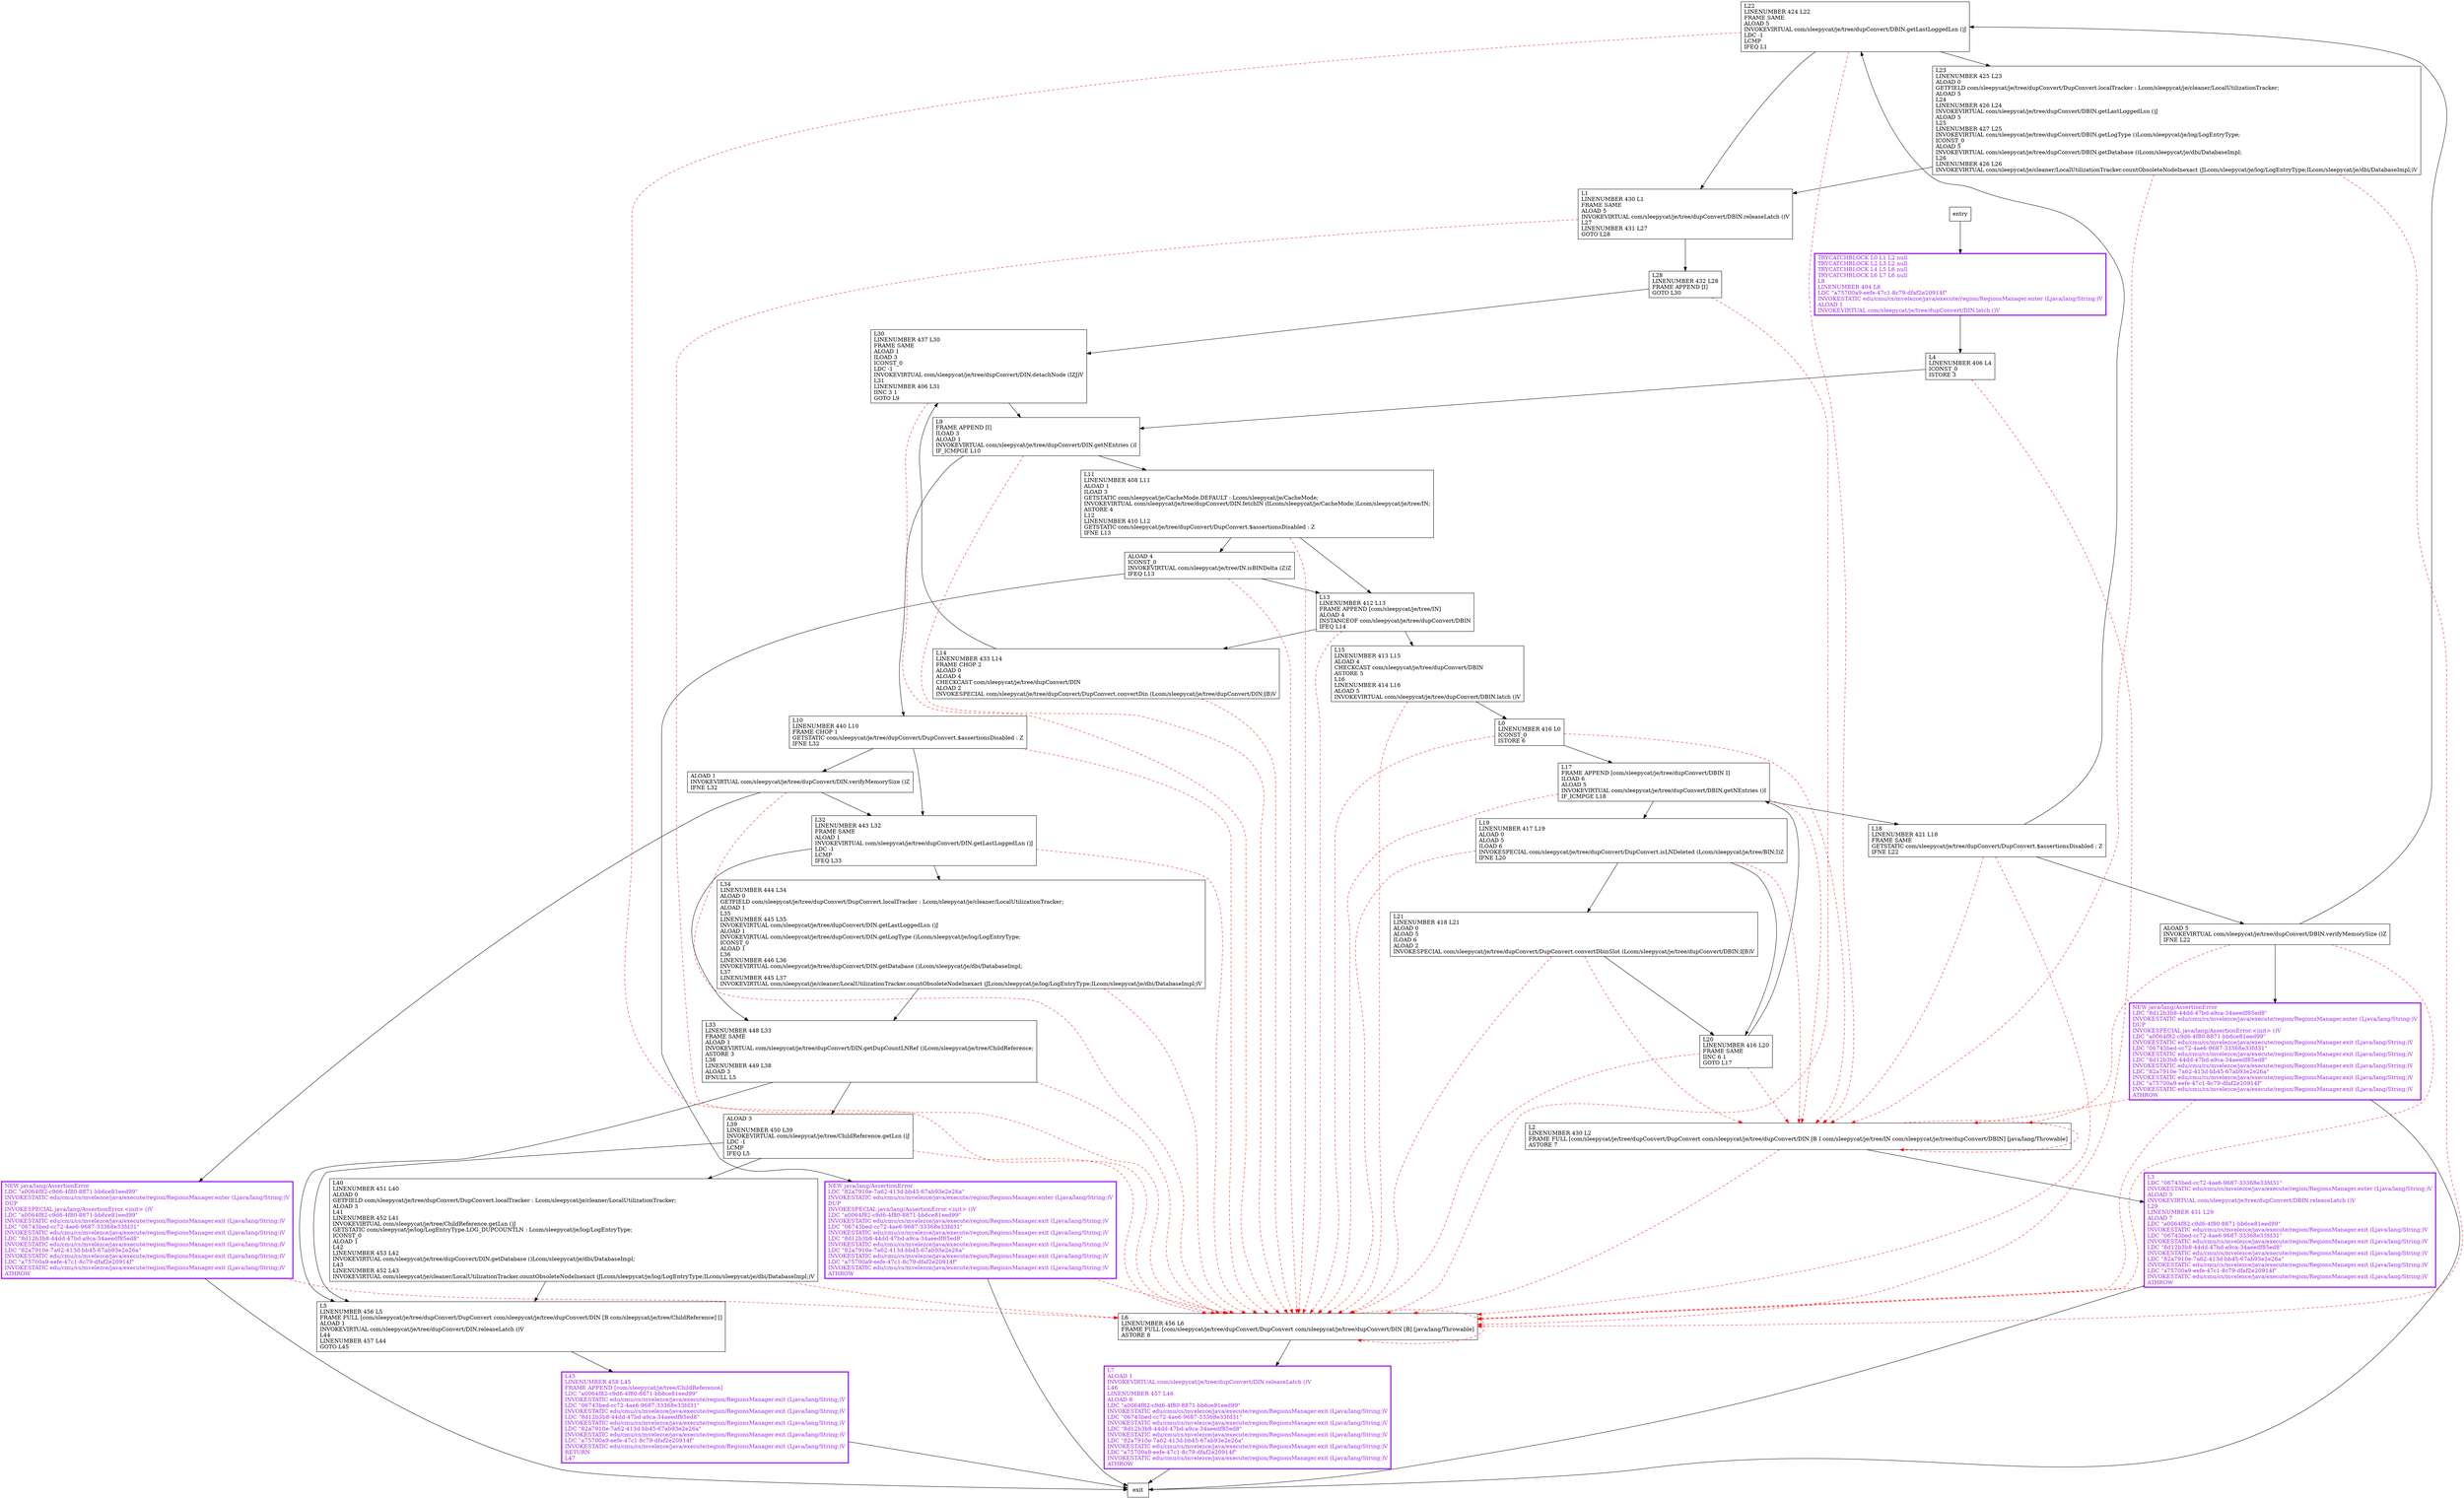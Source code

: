 digraph convertDin {
node [shape=record];
685392467 [label="L6\lLINENUMBER 456 L6\lFRAME FULL [com/sleepycat/je/tree/dupConvert/DupConvert com/sleepycat/je/tree/dupConvert/DIN [B] [java/lang/Throwable]\lASTORE 8\l"];
740019008 [label="L10\lLINENUMBER 440 L10\lFRAME CHOP 1\lGETSTATIC com/sleepycat/je/tree/dupConvert/DupConvert.$assertionsDisabled : Z\lIFNE L32\l"];
1219670620 [label="L14\lLINENUMBER 433 L14\lFRAME CHOP 2\lALOAD 0\lALOAD 4\lCHECKCAST com/sleepycat/je/tree/dupConvert/DIN\lALOAD 2\lINVOKESPECIAL com/sleepycat/je/tree/dupConvert/DupConvert.convertDin (Lcom/sleepycat/je/tree/dupConvert/DIN;[B)V\l"];
216317726 [label="L30\lLINENUMBER 437 L30\lFRAME SAME\lALOAD 1\lILOAD 3\lICONST_0\lLDC -1\lINVOKEVIRTUAL com/sleepycat/je/tree/dupConvert/DIN.detachNode (IZJ)V\lL31\lLINENUMBER 406 L31\lIINC 3 1\lGOTO L9\l"];
477942008 [label="L1\lLINENUMBER 430 L1\lFRAME SAME\lALOAD 5\lINVOKEVIRTUAL com/sleepycat/je/tree/dupConvert/DBIN.releaseLatch ()V\lL27\lLINENUMBER 431 L27\lGOTO L28\l"];
587231846 [label="L7\lALOAD 1\lINVOKEVIRTUAL com/sleepycat/je/tree/dupConvert/DIN.releaseLatch ()V\lL46\lLINENUMBER 457 L46\lALOAD 8\lLDC \"a0064f82-c9d6-4f80-8871-bb6ce81eed99\"\lINVOKESTATIC edu/cmu/cs/mvelezce/java/execute/region/RegionsManager.exit (Ljava/lang/String;)V\lLDC \"06743bed-cc72-4ae6-9687-33368e33fd31\"\lINVOKESTATIC edu/cmu/cs/mvelezce/java/execute/region/RegionsManager.exit (Ljava/lang/String;)V\lLDC \"8d12b3b8-44dd-47bd-a9ca-34aeedf85ed8\"\lINVOKESTATIC edu/cmu/cs/mvelezce/java/execute/region/RegionsManager.exit (Ljava/lang/String;)V\lLDC \"82a7910e-7a62-413d-bb45-67ab93e2e26a\"\lINVOKESTATIC edu/cmu/cs/mvelezce/java/execute/region/RegionsManager.exit (Ljava/lang/String;)V\lLDC \"a75700a9-eefe-47c1-8c79-dfaf2e20914f\"\lINVOKESTATIC edu/cmu/cs/mvelezce/java/execute/region/RegionsManager.exit (Ljava/lang/String;)V\lATHROW\l"];
1950745753 [label="ALOAD 1\lINVOKEVIRTUAL com/sleepycat/je/tree/dupConvert/DIN.verifyMemorySize ()Z\lIFNE L32\l"];
38174517 [label="L4\lLINENUMBER 406 L4\lICONST_0\lISTORE 3\l"];
1413192111 [label="L28\lLINENUMBER 432 L28\lFRAME APPEND [I]\lGOTO L30\l"];
311303908 [label="L9\lFRAME APPEND [I]\lILOAD 3\lALOAD 1\lINVOKEVIRTUAL com/sleepycat/je/tree/dupConvert/DIN.getNEntries ()I\lIF_ICMPGE L10\l"];
102486925 [label="L22\lLINENUMBER 424 L22\lFRAME SAME\lALOAD 5\lINVOKEVIRTUAL com/sleepycat/je/tree/dupConvert/DBIN.getLastLoggedLsn ()J\lLDC -1\lLCMP\lIFEQ L1\l"];
1582571915 [label="NEW java/lang/AssertionError\lLDC \"8d12b3b8-44dd-47bd-a9ca-34aeedf85ed8\"\lINVOKESTATIC edu/cmu/cs/mvelezce/java/execute/region/RegionsManager.enter (Ljava/lang/String;)V\lDUP\lINVOKESPECIAL java/lang/AssertionError.\<init\> ()V\lLDC \"a0064f82-c9d6-4f80-8871-bb6ce81eed99\"\lINVOKESTATIC edu/cmu/cs/mvelezce/java/execute/region/RegionsManager.exit (Ljava/lang/String;)V\lLDC \"06743bed-cc72-4ae6-9687-33368e33fd31\"\lINVOKESTATIC edu/cmu/cs/mvelezce/java/execute/region/RegionsManager.exit (Ljava/lang/String;)V\lLDC \"8d12b3b8-44dd-47bd-a9ca-34aeedf85ed8\"\lINVOKESTATIC edu/cmu/cs/mvelezce/java/execute/region/RegionsManager.exit (Ljava/lang/String;)V\lLDC \"82a7910e-7a62-413d-bb45-67ab93e2e26a\"\lINVOKESTATIC edu/cmu/cs/mvelezce/java/execute/region/RegionsManager.exit (Ljava/lang/String;)V\lLDC \"a75700a9-eefe-47c1-8c79-dfaf2e20914f\"\lINVOKESTATIC edu/cmu/cs/mvelezce/java/execute/region/RegionsManager.exit (Ljava/lang/String;)V\lATHROW\l"];
2092440927 [label="NEW java/lang/AssertionError\lLDC \"a0064f82-c9d6-4f80-8871-bb6ce81eed99\"\lINVOKESTATIC edu/cmu/cs/mvelezce/java/execute/region/RegionsManager.enter (Ljava/lang/String;)V\lDUP\lINVOKESPECIAL java/lang/AssertionError.\<init\> ()V\lLDC \"a0064f82-c9d6-4f80-8871-bb6ce81eed99\"\lINVOKESTATIC edu/cmu/cs/mvelezce/java/execute/region/RegionsManager.exit (Ljava/lang/String;)V\lLDC \"06743bed-cc72-4ae6-9687-33368e33fd31\"\lINVOKESTATIC edu/cmu/cs/mvelezce/java/execute/region/RegionsManager.exit (Ljava/lang/String;)V\lLDC \"8d12b3b8-44dd-47bd-a9ca-34aeedf85ed8\"\lINVOKESTATIC edu/cmu/cs/mvelezce/java/execute/region/RegionsManager.exit (Ljava/lang/String;)V\lLDC \"82a7910e-7a62-413d-bb45-67ab93e2e26a\"\lINVOKESTATIC edu/cmu/cs/mvelezce/java/execute/region/RegionsManager.exit (Ljava/lang/String;)V\lLDC \"a75700a9-eefe-47c1-8c79-dfaf2e20914f\"\lINVOKESTATIC edu/cmu/cs/mvelezce/java/execute/region/RegionsManager.exit (Ljava/lang/String;)V\lATHROW\l"];
1426932121 [label="L33\lLINENUMBER 448 L33\lFRAME SAME\lALOAD 1\lINVOKEVIRTUAL com/sleepycat/je/tree/dupConvert/DIN.getDupCountLNRef ()Lcom/sleepycat/je/tree/ChildReference;\lASTORE 3\lL38\lLINENUMBER 449 L38\lALOAD 3\lIFNULL L5\l"];
1973370808 [label="L20\lLINENUMBER 416 L20\lFRAME SAME\lIINC 6 1\lGOTO L17\l"];
979004487 [label="L34\lLINENUMBER 444 L34\lALOAD 0\lGETFIELD com/sleepycat/je/tree/dupConvert/DupConvert.localTracker : Lcom/sleepycat/je/cleaner/LocalUtilizationTracker;\lALOAD 1\lL35\lLINENUMBER 445 L35\lINVOKEVIRTUAL com/sleepycat/je/tree/dupConvert/DIN.getLastLoggedLsn ()J\lALOAD 1\lINVOKEVIRTUAL com/sleepycat/je/tree/dupConvert/DIN.getLogType ()Lcom/sleepycat/je/log/LogEntryType;\lICONST_0\lALOAD 1\lL36\lLINENUMBER 446 L36\lINVOKEVIRTUAL com/sleepycat/je/tree/dupConvert/DIN.getDatabase ()Lcom/sleepycat/je/dbi/DatabaseImpl;\lL37\lLINENUMBER 445 L37\lINVOKEVIRTUAL com/sleepycat/je/cleaner/LocalUtilizationTracker.countObsoleteNodeInexact (JLcom/sleepycat/je/log/LogEntryType;ILcom/sleepycat/je/dbi/DatabaseImpl;)V\l"];
1750981453 [label="ALOAD 5\lINVOKEVIRTUAL com/sleepycat/je/tree/dupConvert/DBIN.verifyMemorySize ()Z\lIFNE L22\l"];
255522224 [label="L21\lLINENUMBER 418 L21\lALOAD 0\lALOAD 5\lILOAD 6\lALOAD 2\lINVOKESPECIAL com/sleepycat/je/tree/dupConvert/DupConvert.convertDbinSlot (Lcom/sleepycat/je/tree/dupConvert/DBIN;I[B)V\l"];
1907209512 [label="TRYCATCHBLOCK L0 L1 L2 null\lTRYCATCHBLOCK L2 L3 L2 null\lTRYCATCHBLOCK L4 L5 L6 null\lTRYCATCHBLOCK L6 L7 L6 null\lL8\lLINENUMBER 404 L8\lLDC \"a75700a9-eefe-47c1-8c79-dfaf2e20914f\"\lINVOKESTATIC edu/cmu/cs/mvelezce/java/execute/region/RegionsManager.enter (Ljava/lang/String;)V\lALOAD 1\lINVOKEVIRTUAL com/sleepycat/je/tree/dupConvert/DIN.latch ()V\l"];
174806218 [label="L2\lLINENUMBER 430 L2\lFRAME FULL [com/sleepycat/je/tree/dupConvert/DupConvert com/sleepycat/je/tree/dupConvert/DIN [B I com/sleepycat/je/tree/IN com/sleepycat/je/tree/dupConvert/DBIN] [java/lang/Throwable]\lASTORE 7\l"];
1453966108 [label="L11\lLINENUMBER 408 L11\lALOAD 1\lILOAD 3\lGETSTATIC com/sleepycat/je/CacheMode.DEFAULT : Lcom/sleepycat/je/CacheMode;\lINVOKEVIRTUAL com/sleepycat/je/tree/dupConvert/DIN.fetchIN (ILcom/sleepycat/je/CacheMode;)Lcom/sleepycat/je/tree/IN;\lASTORE 4\lL12\lLINENUMBER 410 L12\lGETSTATIC com/sleepycat/je/tree/dupConvert/DupConvert.$assertionsDisabled : Z\lIFNE L13\l"];
1380421110 [label="L19\lLINENUMBER 417 L19\lALOAD 0\lALOAD 5\lILOAD 6\lINVOKESPECIAL com/sleepycat/je/tree/dupConvert/DupConvert.isLNDeleted (Lcom/sleepycat/je/tree/BIN;I)Z\lIFNE L20\l"];
376677466 [label="L3\lLDC \"06743bed-cc72-4ae6-9687-33368e33fd31\"\lINVOKESTATIC edu/cmu/cs/mvelezce/java/execute/region/RegionsManager.enter (Ljava/lang/String;)V\lALOAD 5\lINVOKEVIRTUAL com/sleepycat/je/tree/dupConvert/DBIN.releaseLatch ()V\lL29\lLINENUMBER 431 L29\lALOAD 7\lLDC \"a0064f82-c9d6-4f80-8871-bb6ce81eed99\"\lINVOKESTATIC edu/cmu/cs/mvelezce/java/execute/region/RegionsManager.exit (Ljava/lang/String;)V\lLDC \"06743bed-cc72-4ae6-9687-33368e33fd31\"\lINVOKESTATIC edu/cmu/cs/mvelezce/java/execute/region/RegionsManager.exit (Ljava/lang/String;)V\lLDC \"8d12b3b8-44dd-47bd-a9ca-34aeedf85ed8\"\lINVOKESTATIC edu/cmu/cs/mvelezce/java/execute/region/RegionsManager.exit (Ljava/lang/String;)V\lLDC \"82a7910e-7a62-413d-bb45-67ab93e2e26a\"\lINVOKESTATIC edu/cmu/cs/mvelezce/java/execute/region/RegionsManager.exit (Ljava/lang/String;)V\lLDC \"a75700a9-eefe-47c1-8c79-dfaf2e20914f\"\lINVOKESTATIC edu/cmu/cs/mvelezce/java/execute/region/RegionsManager.exit (Ljava/lang/String;)V\lATHROW\l"];
1018744059 [label="L17\lFRAME APPEND [com/sleepycat/je/tree/dupConvert/DBIN I]\lILOAD 6\lALOAD 5\lINVOKEVIRTUAL com/sleepycat/je/tree/dupConvert/DBIN.getNEntries ()I\lIF_ICMPGE L18\l"];
1933807472 [label="L32\lLINENUMBER 443 L32\lFRAME SAME\lALOAD 1\lINVOKEVIRTUAL com/sleepycat/je/tree/dupConvert/DIN.getLastLoggedLsn ()J\lLDC -1\lLCMP\lIFEQ L33\l"];
1857247656 [label="L13\lLINENUMBER 412 L13\lFRAME APPEND [com/sleepycat/je/tree/IN]\lALOAD 4\lINSTANCEOF com/sleepycat/je/tree/dupConvert/DBIN\lIFEQ L14\l"];
78205465 [label="L15\lLINENUMBER 413 L15\lALOAD 4\lCHECKCAST com/sleepycat/je/tree/dupConvert/DBIN\lASTORE 5\lL16\lLINENUMBER 414 L16\lALOAD 5\lINVOKEVIRTUAL com/sleepycat/je/tree/dupConvert/DBIN.latch ()V\l"];
212340711 [label="ALOAD 4\lICONST_0\lINVOKEVIRTUAL com/sleepycat/je/tree/IN.isBINDelta (Z)Z\lIFEQ L13\l"];
2100100462 [label="L45\lLINENUMBER 458 L45\lFRAME APPEND [com/sleepycat/je/tree/ChildReference]\lLDC \"a0064f82-c9d6-4f80-8871-bb6ce81eed99\"\lINVOKESTATIC edu/cmu/cs/mvelezce/java/execute/region/RegionsManager.exit (Ljava/lang/String;)V\lLDC \"06743bed-cc72-4ae6-9687-33368e33fd31\"\lINVOKESTATIC edu/cmu/cs/mvelezce/java/execute/region/RegionsManager.exit (Ljava/lang/String;)V\lLDC \"8d12b3b8-44dd-47bd-a9ca-34aeedf85ed8\"\lINVOKESTATIC edu/cmu/cs/mvelezce/java/execute/region/RegionsManager.exit (Ljava/lang/String;)V\lLDC \"82a7910e-7a62-413d-bb45-67ab93e2e26a\"\lINVOKESTATIC edu/cmu/cs/mvelezce/java/execute/region/RegionsManager.exit (Ljava/lang/String;)V\lLDC \"a75700a9-eefe-47c1-8c79-dfaf2e20914f\"\lINVOKESTATIC edu/cmu/cs/mvelezce/java/execute/region/RegionsManager.exit (Ljava/lang/String;)V\lRETURN\lL47\l"];
1387968262 [label="L23\lLINENUMBER 425 L23\lALOAD 0\lGETFIELD com/sleepycat/je/tree/dupConvert/DupConvert.localTracker : Lcom/sleepycat/je/cleaner/LocalUtilizationTracker;\lALOAD 5\lL24\lLINENUMBER 426 L24\lINVOKEVIRTUAL com/sleepycat/je/tree/dupConvert/DBIN.getLastLoggedLsn ()J\lALOAD 5\lL25\lLINENUMBER 427 L25\lINVOKEVIRTUAL com/sleepycat/je/tree/dupConvert/DBIN.getLogType ()Lcom/sleepycat/je/log/LogEntryType;\lICONST_0\lALOAD 5\lINVOKEVIRTUAL com/sleepycat/je/tree/dupConvert/DBIN.getDatabase ()Lcom/sleepycat/je/dbi/DatabaseImpl;\lL26\lLINENUMBER 426 L26\lINVOKEVIRTUAL com/sleepycat/je/cleaner/LocalUtilizationTracker.countObsoleteNodeInexact (JLcom/sleepycat/je/log/LogEntryType;ILcom/sleepycat/je/dbi/DatabaseImpl;)V\l"];
2122110297 [label="ALOAD 3\lL39\lLINENUMBER 450 L39\lINVOKEVIRTUAL com/sleepycat/je/tree/ChildReference.getLsn ()J\lLDC -1\lLCMP\lIFEQ L5\l"];
228798553 [label="L0\lLINENUMBER 416 L0\lICONST_0\lISTORE 6\l"];
472919539 [label="L18\lLINENUMBER 421 L18\lFRAME SAME\lGETSTATIC com/sleepycat/je/tree/dupConvert/DupConvert.$assertionsDisabled : Z\lIFNE L22\l"];
1989858881 [label="NEW java/lang/AssertionError\lLDC \"82a7910e-7a62-413d-bb45-67ab93e2e26a\"\lINVOKESTATIC edu/cmu/cs/mvelezce/java/execute/region/RegionsManager.enter (Ljava/lang/String;)V\lDUP\lINVOKESPECIAL java/lang/AssertionError.\<init\> ()V\lLDC \"a0064f82-c9d6-4f80-8871-bb6ce81eed99\"\lINVOKESTATIC edu/cmu/cs/mvelezce/java/execute/region/RegionsManager.exit (Ljava/lang/String;)V\lLDC \"06743bed-cc72-4ae6-9687-33368e33fd31\"\lINVOKESTATIC edu/cmu/cs/mvelezce/java/execute/region/RegionsManager.exit (Ljava/lang/String;)V\lLDC \"8d12b3b8-44dd-47bd-a9ca-34aeedf85ed8\"\lINVOKESTATIC edu/cmu/cs/mvelezce/java/execute/region/RegionsManager.exit (Ljava/lang/String;)V\lLDC \"82a7910e-7a62-413d-bb45-67ab93e2e26a\"\lINVOKESTATIC edu/cmu/cs/mvelezce/java/execute/region/RegionsManager.exit (Ljava/lang/String;)V\lLDC \"a75700a9-eefe-47c1-8c79-dfaf2e20914f\"\lINVOKESTATIC edu/cmu/cs/mvelezce/java/execute/region/RegionsManager.exit (Ljava/lang/String;)V\lATHROW\l"];
1116896556 [label="L40\lLINENUMBER 451 L40\lALOAD 0\lGETFIELD com/sleepycat/je/tree/dupConvert/DupConvert.localTracker : Lcom/sleepycat/je/cleaner/LocalUtilizationTracker;\lALOAD 3\lL41\lLINENUMBER 452 L41\lINVOKEVIRTUAL com/sleepycat/je/tree/ChildReference.getLsn ()J\lGETSTATIC com/sleepycat/je/log/LogEntryType.LOG_DUPCOUNTLN : Lcom/sleepycat/je/log/LogEntryType;\lICONST_0\lALOAD 1\lL42\lLINENUMBER 453 L42\lINVOKEVIRTUAL com/sleepycat/je/tree/dupConvert/DIN.getDatabase ()Lcom/sleepycat/je/dbi/DatabaseImpl;\lL43\lLINENUMBER 452 L43\lINVOKEVIRTUAL com/sleepycat/je/cleaner/LocalUtilizationTracker.countObsoleteNodeInexact (JLcom/sleepycat/je/log/LogEntryType;ILcom/sleepycat/je/dbi/DatabaseImpl;)V\l"];
2017957013 [label="L5\lLINENUMBER 456 L5\lFRAME FULL [com/sleepycat/je/tree/dupConvert/DupConvert com/sleepycat/je/tree/dupConvert/DIN [B com/sleepycat/je/tree/ChildReference] []\lALOAD 1\lINVOKEVIRTUAL com/sleepycat/je/tree/dupConvert/DIN.releaseLatch ()V\lL44\lLINENUMBER 457 L44\lGOTO L45\l"];
entry;
exit;
685392467 -> 685392467 [style=dashed, color=red]
685392467 -> 587231846
740019008 -> 685392467 [style=dashed, color=red]
740019008 -> 1950745753
740019008 -> 1933807472
1219670620 -> 685392467 [style=dashed, color=red]
1219670620 -> 216317726
216317726 -> 685392467 [style=dashed, color=red]
216317726 -> 311303908
477942008 -> 685392467 [style=dashed, color=red]
477942008 -> 1413192111
587231846 -> exit
1950745753 -> 685392467 [style=dashed, color=red]
1950745753 -> 2092440927
1950745753 -> 1933807472
38174517 -> 685392467 [style=dashed, color=red]
38174517 -> 311303908
1413192111 -> 685392467 [style=dashed, color=red]
1413192111 -> 216317726
311303908 -> 685392467 [style=dashed, color=red]
311303908 -> 740019008
311303908 -> 1453966108
102486925 -> 685392467 [style=dashed, color=red]
102486925 -> 174806218 [style=dashed, color=red]
102486925 -> 477942008
102486925 -> 1387968262
1582571915 -> 685392467 [style=dashed, color=red]
1582571915 -> exit
1582571915 -> 174806218 [style=dashed, color=red]
2092440927 -> 685392467 [style=dashed, color=red]
2092440927 -> exit
1426932121 -> 685392467 [style=dashed, color=red]
1426932121 -> 2122110297
1426932121 -> 2017957013
1973370808 -> 685392467 [style=dashed, color=red]
1973370808 -> 174806218 [style=dashed, color=red]
1973370808 -> 1018744059
979004487 -> 685392467 [style=dashed, color=red]
979004487 -> 1426932121
1750981453 -> 685392467 [style=dashed, color=red]
1750981453 -> 174806218 [style=dashed, color=red]
1750981453 -> 1582571915
1750981453 -> 102486925
255522224 -> 685392467 [style=dashed, color=red]
255522224 -> 174806218 [style=dashed, color=red]
255522224 -> 1973370808
1907209512 -> 38174517
174806218 -> 685392467 [style=dashed, color=red]
174806218 -> 174806218 [style=dashed, color=red]
174806218 -> 376677466
1453966108 -> 685392467 [style=dashed, color=red]
1453966108 -> 212340711
1453966108 -> 1857247656
1380421110 -> 685392467 [style=dashed, color=red]
1380421110 -> 174806218 [style=dashed, color=red]
1380421110 -> 1973370808
1380421110 -> 255522224
376677466 -> 685392467 [style=dashed, color=red]
376677466 -> exit
1018744059 -> 685392467 [style=dashed, color=red]
1018744059 -> 174806218 [style=dashed, color=red]
1018744059 -> 1380421110
1018744059 -> 472919539
1933807472 -> 685392467 [style=dashed, color=red]
1933807472 -> 1426932121
1933807472 -> 979004487
1857247656 -> 78205465
1857247656 -> 685392467 [style=dashed, color=red]
1857247656 -> 1219670620
78205465 -> 685392467 [style=dashed, color=red]
78205465 -> 228798553
entry -> 1907209512
212340711 -> 685392467 [style=dashed, color=red]
212340711 -> 1989858881
212340711 -> 1857247656
2100100462 -> exit
1387968262 -> 685392467 [style=dashed, color=red]
1387968262 -> 174806218 [style=dashed, color=red]
1387968262 -> 477942008
2122110297 -> 685392467 [style=dashed, color=red]
2122110297 -> 1116896556
2122110297 -> 2017957013
228798553 -> 685392467 [style=dashed, color=red]
228798553 -> 174806218 [style=dashed, color=red]
228798553 -> 1018744059
472919539 -> 685392467 [style=dashed, color=red]
472919539 -> 174806218 [style=dashed, color=red]
472919539 -> 1750981453
472919539 -> 102486925
1989858881 -> 685392467 [style=dashed, color=red]
1989858881 -> exit
1116896556 -> 685392467 [style=dashed, color=red]
1116896556 -> 2017957013
2017957013 -> 2100100462
1907209512[fontcolor="purple", penwidth=3, color="purple"];
2092440927[fontcolor="purple", penwidth=3, color="purple"];
2100100462[fontcolor="purple", penwidth=3, color="purple"];
587231846[fontcolor="purple", penwidth=3, color="purple"];
376677466[fontcolor="purple", penwidth=3, color="purple"];
1989858881[fontcolor="purple", penwidth=3, color="purple"];
1582571915[fontcolor="purple", penwidth=3, color="purple"];
}

